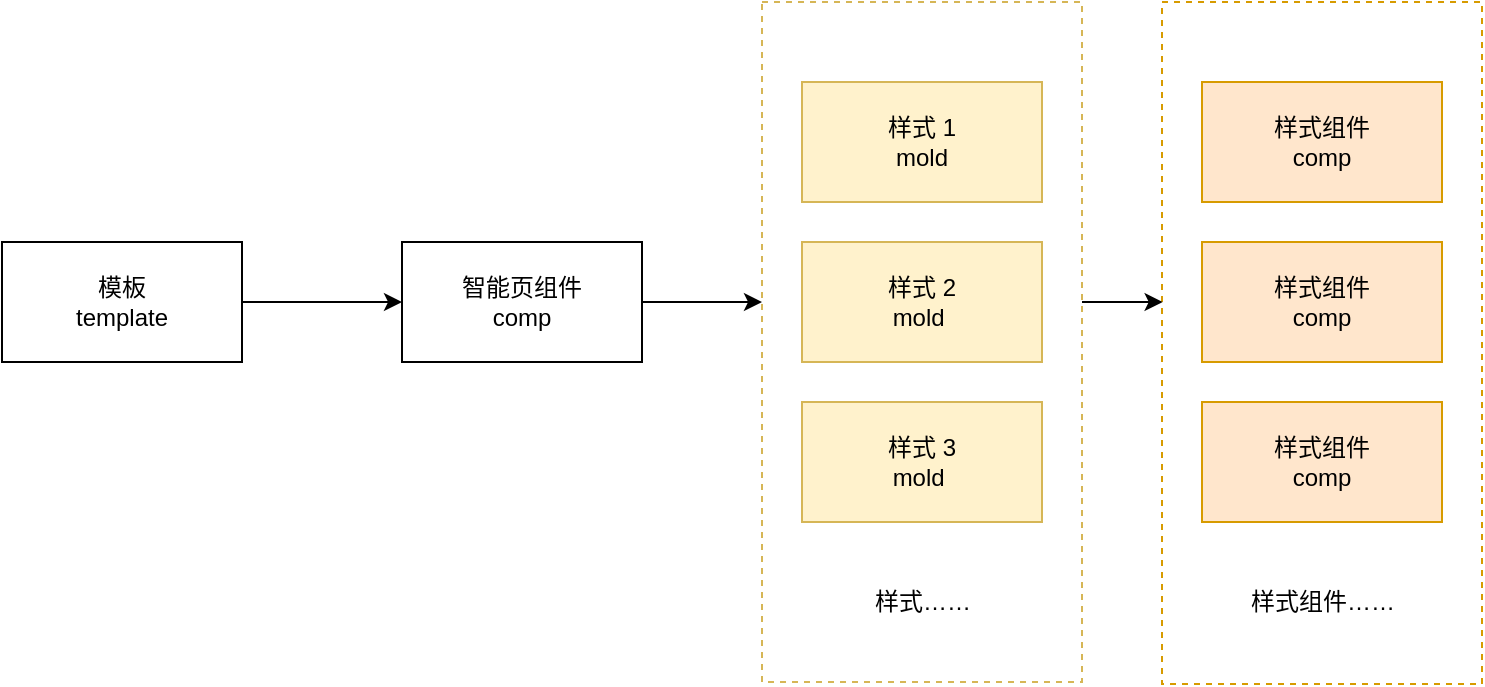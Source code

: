 <mxfile version="16.6.2" type="github">
  <diagram id="SPSlFT2sZeRu8J8Mqurk" name="Page-1">
    <mxGraphModel dx="945" dy="656" grid="1" gridSize="10" guides="1" tooltips="1" connect="1" arrows="1" fold="1" page="1" pageScale="1" pageWidth="2336" pageHeight="1654" math="0" shadow="0">
      <root>
        <mxCell id="0" />
        <mxCell id="1" parent="0" />
        <mxCell id="T0gfE41if6vC12bEkVcH-24" value="" style="rounded=0;whiteSpace=wrap;html=1;fillColor=none;dashed=1;strokeColor=#d79b00;" vertex="1" parent="1">
          <mxGeometry x="700" y="50" width="160" height="341" as="geometry" />
        </mxCell>
        <mxCell id="T0gfE41if6vC12bEkVcH-28" style="edgeStyle=orthogonalEdgeStyle;rounded=0;orthogonalLoop=1;jettySize=auto;html=1;entryX=0.002;entryY=0.44;entryDx=0;entryDy=0;entryPerimeter=0;" edge="1" parent="1" source="T0gfE41if6vC12bEkVcH-21" target="T0gfE41if6vC12bEkVcH-24">
          <mxGeometry relative="1" as="geometry">
            <Array as="points">
              <mxPoint x="670" y="200" />
              <mxPoint x="670" y="200" />
            </Array>
          </mxGeometry>
        </mxCell>
        <mxCell id="T0gfE41if6vC12bEkVcH-21" value="" style="rounded=0;whiteSpace=wrap;html=1;fillColor=none;dashed=1;strokeColor=#d6b656;" vertex="1" parent="1">
          <mxGeometry x="500" y="50" width="160" height="340" as="geometry" />
        </mxCell>
        <mxCell id="T0gfE41if6vC12bEkVcH-3" value="" style="edgeStyle=orthogonalEdgeStyle;rounded=0;orthogonalLoop=1;jettySize=auto;html=1;" edge="1" parent="1" source="T0gfE41if6vC12bEkVcH-1" target="T0gfE41if6vC12bEkVcH-2">
          <mxGeometry relative="1" as="geometry" />
        </mxCell>
        <mxCell id="T0gfE41if6vC12bEkVcH-1" value="模板&lt;br&gt;template" style="rounded=0;whiteSpace=wrap;html=1;" vertex="1" parent="1">
          <mxGeometry x="120" y="170" width="120" height="60" as="geometry" />
        </mxCell>
        <mxCell id="T0gfE41if6vC12bEkVcH-27" value="" style="edgeStyle=orthogonalEdgeStyle;rounded=0;orthogonalLoop=1;jettySize=auto;html=1;" edge="1" parent="1" source="T0gfE41if6vC12bEkVcH-2">
          <mxGeometry relative="1" as="geometry">
            <mxPoint x="500" y="200" as="targetPoint" />
          </mxGeometry>
        </mxCell>
        <mxCell id="T0gfE41if6vC12bEkVcH-2" value="智能页组件&lt;br&gt;comp" style="rounded=0;whiteSpace=wrap;html=1;" vertex="1" parent="1">
          <mxGeometry x="320" y="170" width="120" height="60" as="geometry" />
        </mxCell>
        <mxCell id="T0gfE41if6vC12bEkVcH-6" value="样式 1&lt;br&gt;mold" style="rounded=0;whiteSpace=wrap;html=1;fillColor=#fff2cc;strokeColor=#d6b656;" vertex="1" parent="1">
          <mxGeometry x="520" y="90" width="120" height="60" as="geometry" />
        </mxCell>
        <mxCell id="T0gfE41if6vC12bEkVcH-8" value="样式 2&lt;br&gt;mold&amp;nbsp;" style="rounded=0;whiteSpace=wrap;html=1;fillColor=#fff2cc;strokeColor=#d6b656;" vertex="1" parent="1">
          <mxGeometry x="520" y="170" width="120" height="60" as="geometry" />
        </mxCell>
        <mxCell id="T0gfE41if6vC12bEkVcH-11" value="样式 3&lt;br&gt;mold&amp;nbsp;" style="rounded=0;whiteSpace=wrap;html=1;fillColor=#fff2cc;strokeColor=#d6b656;" vertex="1" parent="1">
          <mxGeometry x="520" y="250" width="120" height="60" as="geometry" />
        </mxCell>
        <mxCell id="T0gfE41if6vC12bEkVcH-13" value="样式……" style="text;html=1;align=center;verticalAlign=middle;resizable=0;points=[];autosize=1;strokeColor=none;fillColor=none;" vertex="1" parent="1">
          <mxGeometry x="550" y="340" width="60" height="20" as="geometry" />
        </mxCell>
        <mxCell id="T0gfE41if6vC12bEkVcH-15" value="样式组件&lt;br&gt;comp" style="rounded=0;whiteSpace=wrap;html=1;fillColor=#ffe6cc;strokeColor=#d79b00;" vertex="1" parent="1">
          <mxGeometry x="720" y="90" width="120" height="60" as="geometry" />
        </mxCell>
        <mxCell id="T0gfE41if6vC12bEkVcH-17" value="样式组件&lt;br&gt;comp" style="rounded=0;whiteSpace=wrap;html=1;fillColor=#ffe6cc;strokeColor=#d79b00;" vertex="1" parent="1">
          <mxGeometry x="720" y="170" width="120" height="60" as="geometry" />
        </mxCell>
        <mxCell id="T0gfE41if6vC12bEkVcH-19" value="样式组件&lt;br&gt;comp" style="rounded=0;whiteSpace=wrap;html=1;fillColor=#ffe6cc;strokeColor=#d79b00;" vertex="1" parent="1">
          <mxGeometry x="720" y="250" width="120" height="60" as="geometry" />
        </mxCell>
        <mxCell id="T0gfE41if6vC12bEkVcH-20" value="样式组件……" style="text;html=1;align=center;verticalAlign=middle;resizable=0;points=[];autosize=1;strokeColor=none;fillColor=none;" vertex="1" parent="1">
          <mxGeometry x="735" y="340" width="90" height="20" as="geometry" />
        </mxCell>
      </root>
    </mxGraphModel>
  </diagram>
</mxfile>

